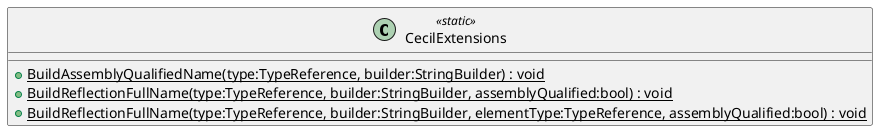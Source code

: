@startuml
class CecilExtensions <<static>> {
    + {static} BuildAssemblyQualifiedName(type:TypeReference, builder:StringBuilder) : void
    + {static} BuildReflectionFullName(type:TypeReference, builder:StringBuilder, assemblyQualified:bool) : void
    + {static} BuildReflectionFullName(type:TypeReference, builder:StringBuilder, elementType:TypeReference, assemblyQualified:bool) : void
}
@enduml
